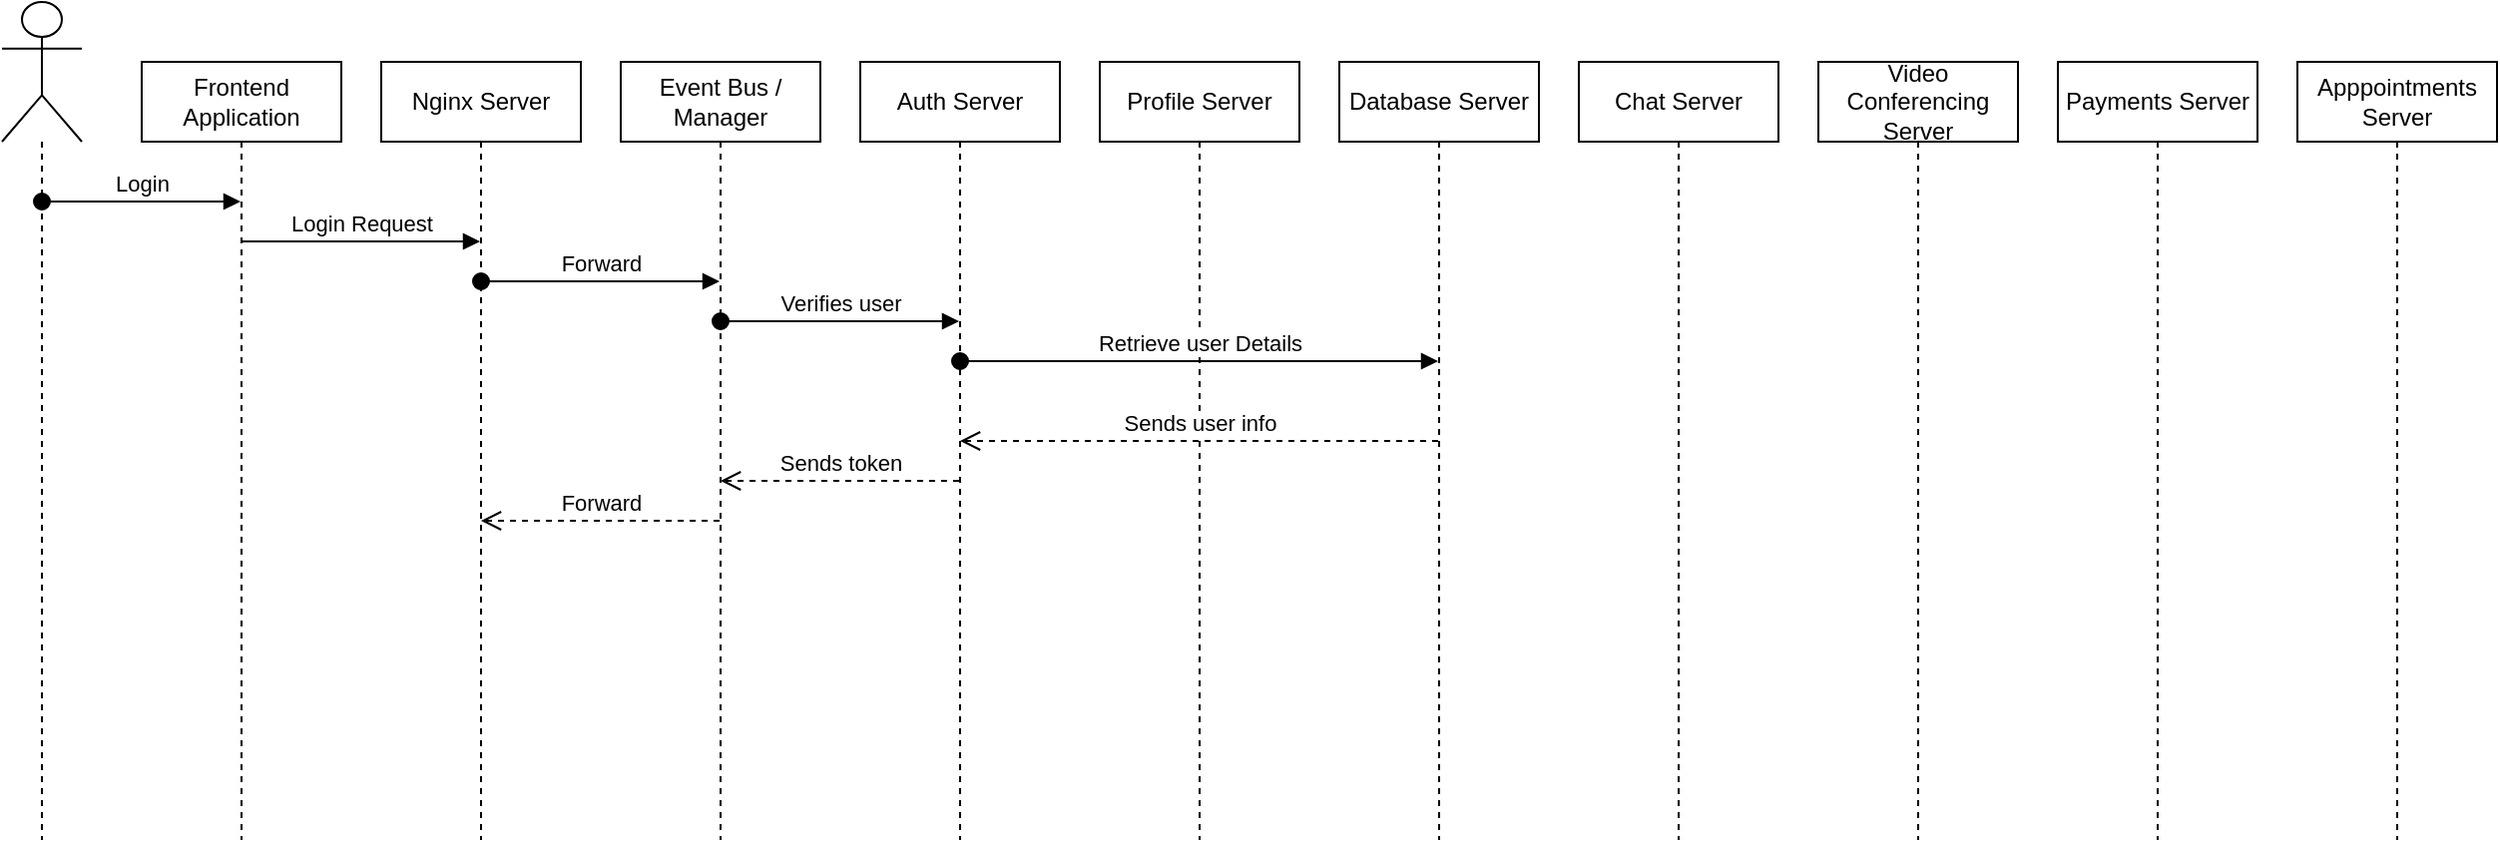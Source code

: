 <mxfile version="15.7.4" type="github">
  <diagram id="kgpKYQtTHZ0yAKxKKP6v" name="Page-1">
    <mxGraphModel dx="1502" dy="374" grid="1" gridSize="10" guides="1" tooltips="1" connect="1" arrows="1" fold="1" page="1" pageScale="1" pageWidth="850" pageHeight="1100" math="0" shadow="0">
      <root>
        <mxCell id="0" />
        <mxCell id="1" parent="0" />
        <mxCell id="yxkUopUPHEhHwRwqRZRT-11" value="" style="shape=umlLifeline;participant=umlActor;perimeter=lifelinePerimeter;whiteSpace=wrap;html=1;container=1;collapsible=0;recursiveResize=0;verticalAlign=top;spacingTop=36;outlineConnect=0;size=70;" vertex="1" parent="1">
          <mxGeometry x="-70" y="360" width="40" height="420" as="geometry" />
        </mxCell>
        <mxCell id="yxkUopUPHEhHwRwqRZRT-12" value="Nginx Server" style="shape=umlLifeline;perimeter=lifelinePerimeter;whiteSpace=wrap;html=1;container=1;collapsible=0;recursiveResize=0;outlineConnect=0;" vertex="1" parent="1">
          <mxGeometry x="120" y="390" width="100" height="390" as="geometry" />
        </mxCell>
        <mxCell id="yxkUopUPHEhHwRwqRZRT-13" value="Apppointments Server" style="shape=umlLifeline;perimeter=lifelinePerimeter;whiteSpace=wrap;html=1;container=1;collapsible=0;recursiveResize=0;outlineConnect=0;" vertex="1" parent="1">
          <mxGeometry x="1080" y="390" width="100" height="390" as="geometry" />
        </mxCell>
        <mxCell id="yxkUopUPHEhHwRwqRZRT-14" value="Payments Server" style="shape=umlLifeline;perimeter=lifelinePerimeter;whiteSpace=wrap;html=1;container=1;collapsible=0;recursiveResize=0;outlineConnect=0;" vertex="1" parent="1">
          <mxGeometry x="960" y="390" width="100" height="390" as="geometry" />
        </mxCell>
        <mxCell id="yxkUopUPHEhHwRwqRZRT-15" value="Video Conferencing Server" style="shape=umlLifeline;perimeter=lifelinePerimeter;whiteSpace=wrap;html=1;container=1;collapsible=0;recursiveResize=0;outlineConnect=0;" vertex="1" parent="1">
          <mxGeometry x="840" y="390" width="100" height="390" as="geometry" />
        </mxCell>
        <mxCell id="yxkUopUPHEhHwRwqRZRT-16" value="Chat Server" style="shape=umlLifeline;perimeter=lifelinePerimeter;whiteSpace=wrap;html=1;container=1;collapsible=0;recursiveResize=0;outlineConnect=0;" vertex="1" parent="1">
          <mxGeometry x="720" y="390" width="100" height="390" as="geometry" />
        </mxCell>
        <mxCell id="yxkUopUPHEhHwRwqRZRT-17" value="Profile Server" style="shape=umlLifeline;perimeter=lifelinePerimeter;whiteSpace=wrap;html=1;container=1;collapsible=0;recursiveResize=0;outlineConnect=0;" vertex="1" parent="1">
          <mxGeometry x="480" y="390" width="100" height="390" as="geometry" />
        </mxCell>
        <mxCell id="yxkUopUPHEhHwRwqRZRT-18" value="Auth Server" style="shape=umlLifeline;perimeter=lifelinePerimeter;whiteSpace=wrap;html=1;container=1;collapsible=0;recursiveResize=0;outlineConnect=0;" vertex="1" parent="1">
          <mxGeometry x="360" y="390" width="100" height="390" as="geometry" />
        </mxCell>
        <mxCell id="yxkUopUPHEhHwRwqRZRT-22" value="Login" style="html=1;verticalAlign=bottom;startArrow=oval;endArrow=block;startSize=8;rounded=0;" edge="1" target="yxkUopUPHEhHwRwqRZRT-32" parent="1" source="yxkUopUPHEhHwRwqRZRT-11">
          <mxGeometry x="0.007" relative="1" as="geometry">
            <mxPoint x="100" y="470" as="sourcePoint" />
            <mxPoint x="140" y="480" as="targetPoint" />
            <Array as="points">
              <mxPoint x="10" y="460" />
            </Array>
            <mxPoint as="offset" />
          </mxGeometry>
        </mxCell>
        <mxCell id="yxkUopUPHEhHwRwqRZRT-23" value="Event Bus / Manager" style="shape=umlLifeline;perimeter=lifelinePerimeter;whiteSpace=wrap;html=1;container=1;collapsible=0;recursiveResize=0;outlineConnect=0;" vertex="1" parent="1">
          <mxGeometry x="240" y="390" width="100" height="390" as="geometry" />
        </mxCell>
        <mxCell id="yxkUopUPHEhHwRwqRZRT-25" value="Forward" style="html=1;verticalAlign=bottom;startArrow=oval;startFill=1;endArrow=block;startSize=8;rounded=0;" edge="1" parent="1" source="yxkUopUPHEhHwRwqRZRT-12" target="yxkUopUPHEhHwRwqRZRT-23">
          <mxGeometry width="60" relative="1" as="geometry">
            <mxPoint x="190" y="480" as="sourcePoint" />
            <mxPoint x="250" y="480" as="targetPoint" />
            <Array as="points">
              <mxPoint x="240" y="500" />
            </Array>
          </mxGeometry>
        </mxCell>
        <mxCell id="yxkUopUPHEhHwRwqRZRT-27" value="Database Server" style="shape=umlLifeline;perimeter=lifelinePerimeter;whiteSpace=wrap;html=1;container=1;collapsible=0;recursiveResize=0;outlineConnect=0;" vertex="1" parent="1">
          <mxGeometry x="600" y="390" width="100" height="390" as="geometry" />
        </mxCell>
        <mxCell id="yxkUopUPHEhHwRwqRZRT-26" value="Verifies user" style="html=1;verticalAlign=bottom;startArrow=oval;startFill=1;endArrow=block;startSize=8;rounded=0;" edge="1" parent="1" source="yxkUopUPHEhHwRwqRZRT-23" target="yxkUopUPHEhHwRwqRZRT-18">
          <mxGeometry width="60" relative="1" as="geometry">
            <mxPoint x="310" y="490" as="sourcePoint" />
            <mxPoint x="370" y="490" as="targetPoint" />
            <Array as="points">
              <mxPoint x="370" y="520" />
            </Array>
          </mxGeometry>
        </mxCell>
        <mxCell id="yxkUopUPHEhHwRwqRZRT-28" value="Retrieve user Details" style="html=1;verticalAlign=bottom;startArrow=oval;startFill=1;endArrow=block;startSize=8;rounded=0;" edge="1" parent="1" source="yxkUopUPHEhHwRwqRZRT-18" target="yxkUopUPHEhHwRwqRZRT-27">
          <mxGeometry width="60" relative="1" as="geometry">
            <mxPoint x="410.0" y="530" as="sourcePoint" />
            <mxPoint x="529.69" y="530" as="targetPoint" />
            <Array as="points">
              <mxPoint x="490" y="540" />
            </Array>
          </mxGeometry>
        </mxCell>
        <mxCell id="yxkUopUPHEhHwRwqRZRT-29" value="Sends user info" style="html=1;verticalAlign=bottom;endArrow=open;dashed=1;endSize=8;rounded=0;" edge="1" parent="1" source="yxkUopUPHEhHwRwqRZRT-27" target="yxkUopUPHEhHwRwqRZRT-18">
          <mxGeometry relative="1" as="geometry">
            <mxPoint x="520" y="560" as="sourcePoint" />
            <mxPoint x="440" y="560" as="targetPoint" />
            <Array as="points">
              <mxPoint x="510" y="580" />
            </Array>
          </mxGeometry>
        </mxCell>
        <mxCell id="yxkUopUPHEhHwRwqRZRT-30" value="Sends token" style="html=1;verticalAlign=bottom;endArrow=open;dashed=1;endSize=8;rounded=0;" edge="1" parent="1" source="yxkUopUPHEhHwRwqRZRT-18" target="yxkUopUPHEhHwRwqRZRT-23">
          <mxGeometry relative="1" as="geometry">
            <mxPoint x="390" y="580" as="sourcePoint" />
            <mxPoint x="310" y="580" as="targetPoint" />
            <Array as="points">
              <mxPoint x="350" y="600" />
            </Array>
          </mxGeometry>
        </mxCell>
        <mxCell id="yxkUopUPHEhHwRwqRZRT-31" value="Forward" style="html=1;verticalAlign=bottom;endArrow=open;dashed=1;endSize=8;rounded=0;" edge="1" parent="1" source="yxkUopUPHEhHwRwqRZRT-23" target="yxkUopUPHEhHwRwqRZRT-12">
          <mxGeometry relative="1" as="geometry">
            <mxPoint x="330" y="560" as="sourcePoint" />
            <mxPoint x="250" y="560" as="targetPoint" />
            <Array as="points">
              <mxPoint x="200" y="620" />
            </Array>
          </mxGeometry>
        </mxCell>
        <mxCell id="yxkUopUPHEhHwRwqRZRT-32" value="Frontend Application" style="shape=umlLifeline;perimeter=lifelinePerimeter;whiteSpace=wrap;html=1;container=1;collapsible=0;recursiveResize=0;outlineConnect=0;" vertex="1" parent="1">
          <mxGeometry y="390" width="100" height="390" as="geometry" />
        </mxCell>
        <mxCell id="yxkUopUPHEhHwRwqRZRT-33" value="Login Request" style="html=1;verticalAlign=bottom;endArrow=block;rounded=0;" edge="1" parent="1" source="yxkUopUPHEhHwRwqRZRT-32" target="yxkUopUPHEhHwRwqRZRT-12">
          <mxGeometry width="80" relative="1" as="geometry">
            <mxPoint x="140" y="550" as="sourcePoint" />
            <mxPoint x="170" y="550" as="targetPoint" />
            <Array as="points">
              <mxPoint x="130" y="480" />
            </Array>
          </mxGeometry>
        </mxCell>
      </root>
    </mxGraphModel>
  </diagram>
</mxfile>
